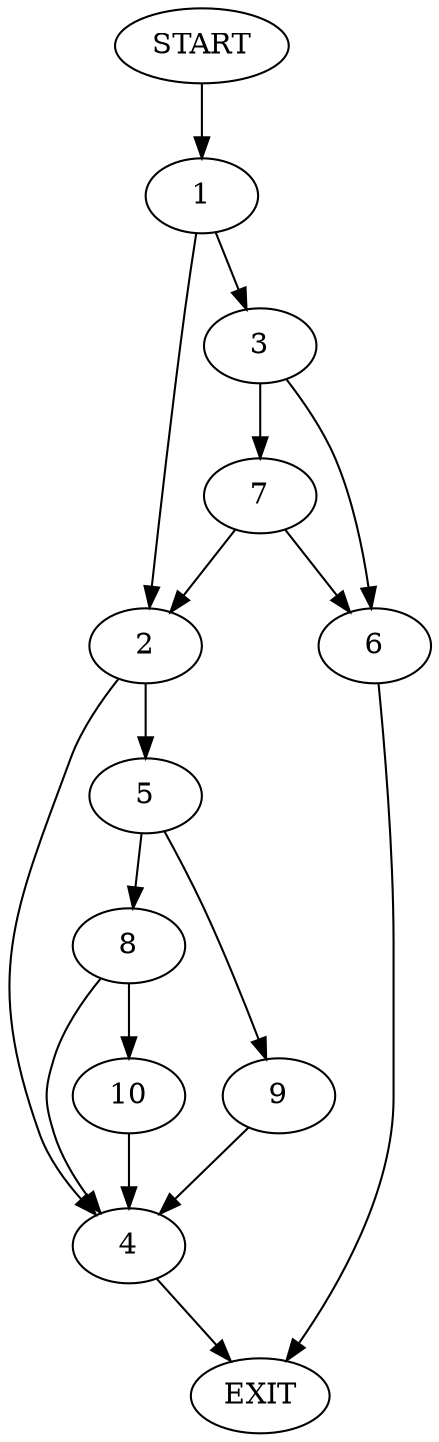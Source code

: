 digraph {
0 [label="START"]
11 [label="EXIT"]
0 -> 1
1 -> 2
1 -> 3
2 -> 4
2 -> 5
3 -> 6
3 -> 7
7 -> 2
7 -> 6
6 -> 11
5 -> 8
5 -> 9
4 -> 11
9 -> 4
8 -> 10
8 -> 4
10 -> 4
}
